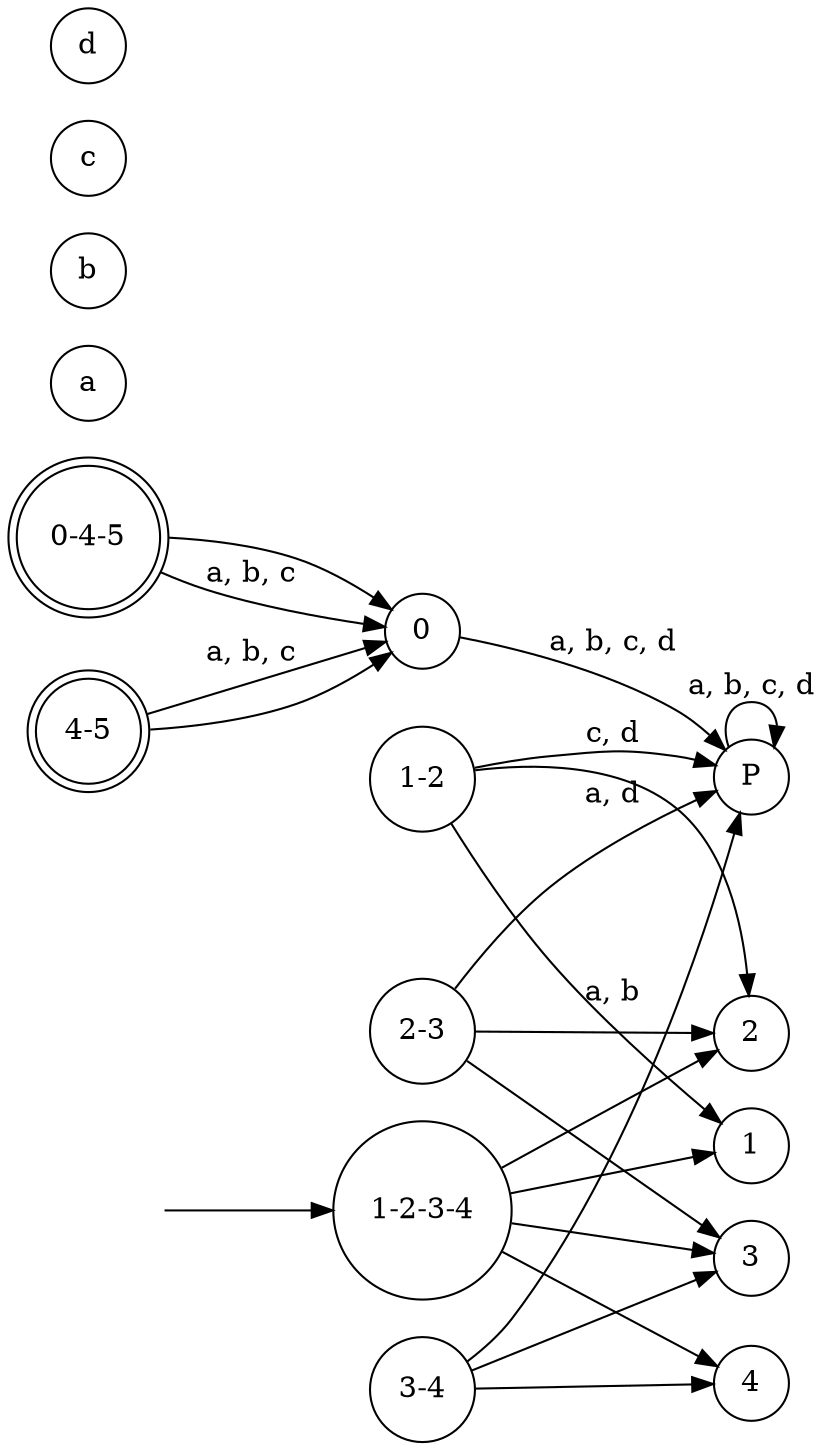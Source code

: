 digraph finite_state_machine { rankdir=LR
	node [shape=doublecircle]
	"4-5"
	"0-4-5"

	node [shape=circle]
	fake0 [style=invisible]
	fake0 -> "1-2-3-4"

	"1-2-3-4" -> 1-2 [label="a"] 
	"1-2-3-4" -> 2-3 [label="b"] 
	"1-2-3-4" -> 3-4 [label="c"] 
	"1-2-3-4" -> 4-5 [label="d"] 
	"4-5" -> 0 [label="a, b, c"]
	"4-5" -> 0-4-5 [label="d"]
	"0-4-5" -> 0 [label="a, b, c"]
	"0-4-5" -> 0-4-5 [label="d"]
	"0" -> P [label="a, b, c, d"]
	"2-3" -> P [label="a, d"]
	"2-3" -> 2-3 [label="b"]
	"2-3" -> 3-4 [label="c"]
	"1-2" -> 1-2 [label="a"]
	"1-2" -> 2-3 [label="b"]
	"1-2" -> P [label="c, d"]
	"3-4" -> P [label="a, b"]
	"3-4" -> 3-4 [label="c"]
	"3-4" -> 4-5 [label="d"]
	"P" -> P [label="a, b, c, d"]
}